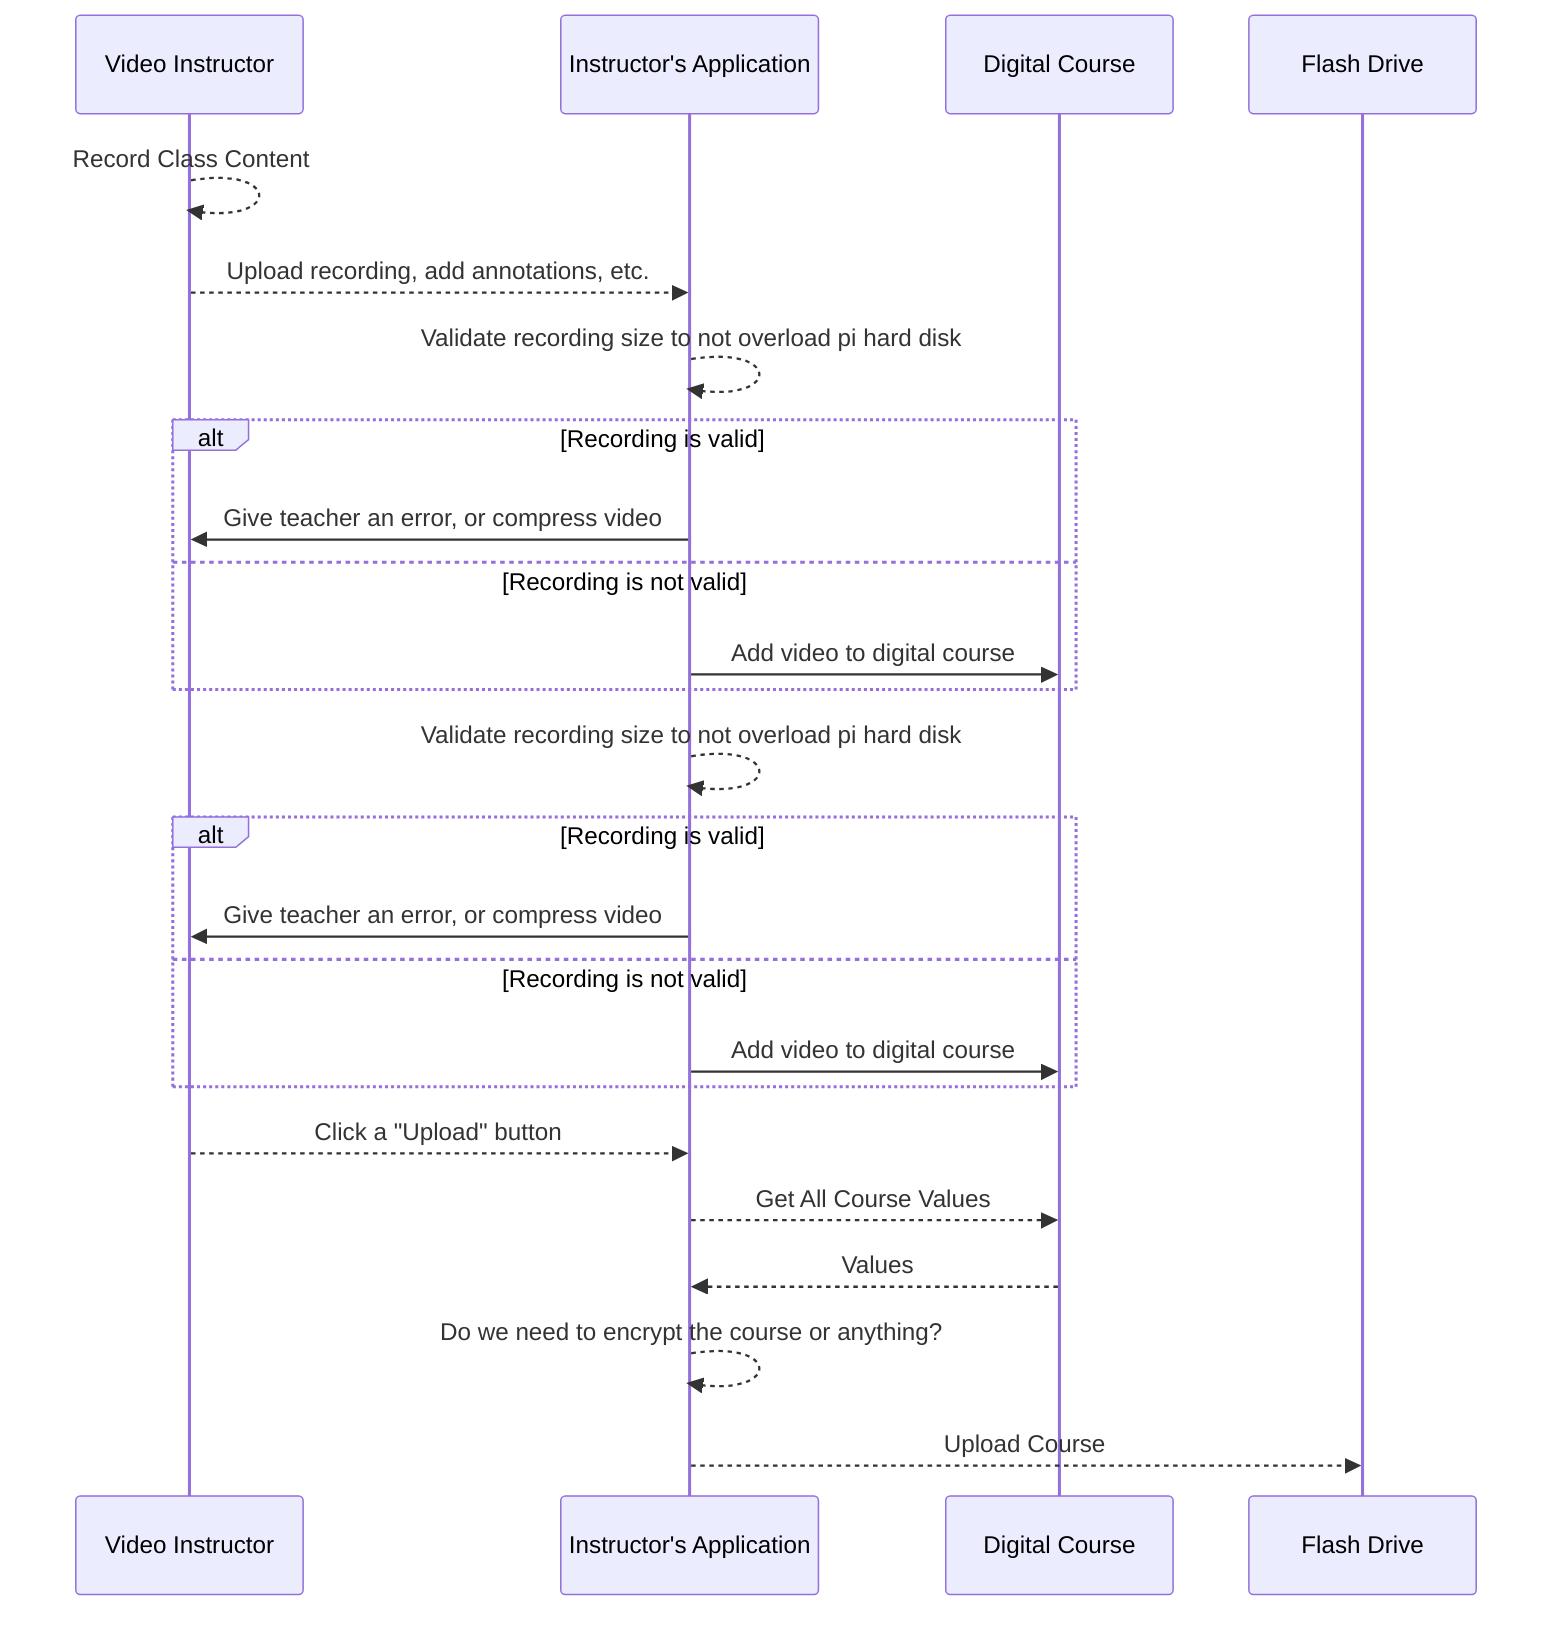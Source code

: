 sequenceDiagram
  participant T as Video Instructor
  participant G as Instructor's Application
  participant C as Digital Course
  participant F as Flash Drive

  T -->> T: Record Class Content
  T -->> G: Upload recording, add annotations, etc.
  G -->> G: Validate recording size to not overload pi hard disk
      alt Recording is valid
          G->>T: Give teacher an error, or compress video
      else Recording is not valid
          G->>C: Add video to digital course
      end
  G -->> G: Validate recording size to not overload pi hard disk
      alt Recording is valid
          G->>T: Give teacher an error, or compress video
      else Recording is not valid
          G->>C: Add video to digital course
      end
  T -->> G: Click a "Upload" button
  G -->> C: Get All Course Values
  C -->> G: Values
  G -->> G: Do we need to encrypt the course or anything?
  G -->> F: Upload Course
